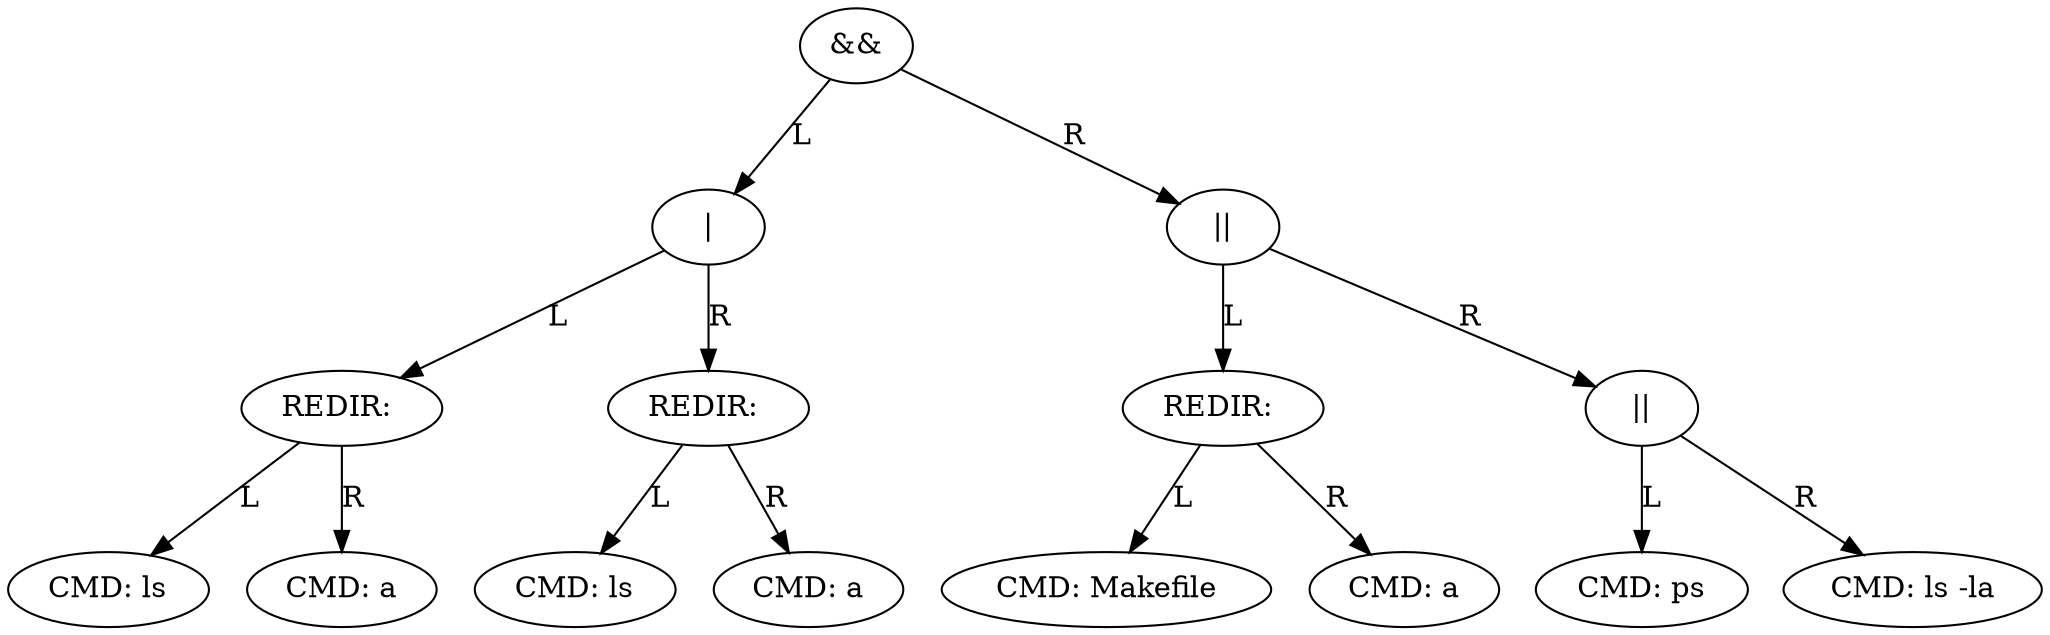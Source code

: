 digraph AST {
"0x603000002230" [label="&&"];
"0x603000002230" -> "0x603000002260" [label="L"];
"0x603000002260" [label="|"];
"0x603000002260" -> "0x603000002290" [label="L"];
"0x603000002290" [label="REDIR: "];
"0x603000002290" -> "0x6030000022c0" [label="L"];
"0x6030000022c0" [label="CMD: ls"];
"0x603000002290" -> "0x6030000022f0" [label="R"];
"0x6030000022f0" [label="CMD: a"];
"0x603000002260" -> "0x603000002320" [label="R"];
"0x603000002320" [label="REDIR: "];
"0x603000002320" -> "0x603000002350" [label="L"];
"0x603000002350" [label="CMD: ls"];
"0x603000002320" -> "0x603000002380" [label="R"];
"0x603000002380" [label="CMD: a"];
"0x603000002230" -> "0x6030000023b0" [label="R"];
"0x6030000023b0" [label="||"];
"0x6030000023b0" -> "0x6030000023e0" [label="L"];
"0x6030000023e0" [label="REDIR: "];
"0x6030000023e0" -> "0x603000002410" [label="L"];
"0x603000002410" [label="CMD: Makefile"];
"0x6030000023e0" -> "0x603000002440" [label="R"];
"0x603000002440" [label="CMD: a"];
"0x6030000023b0" -> "0x603000002470" [label="R"];
"0x603000002470" [label="||"];
"0x603000002470" -> "0x6030000024a0" [label="L"];
"0x6030000024a0" [label="CMD: ps"];
"0x603000002470" -> "0x603000002500" [label="R"];
"0x603000002500" [label="CMD: ls -la"];
}
